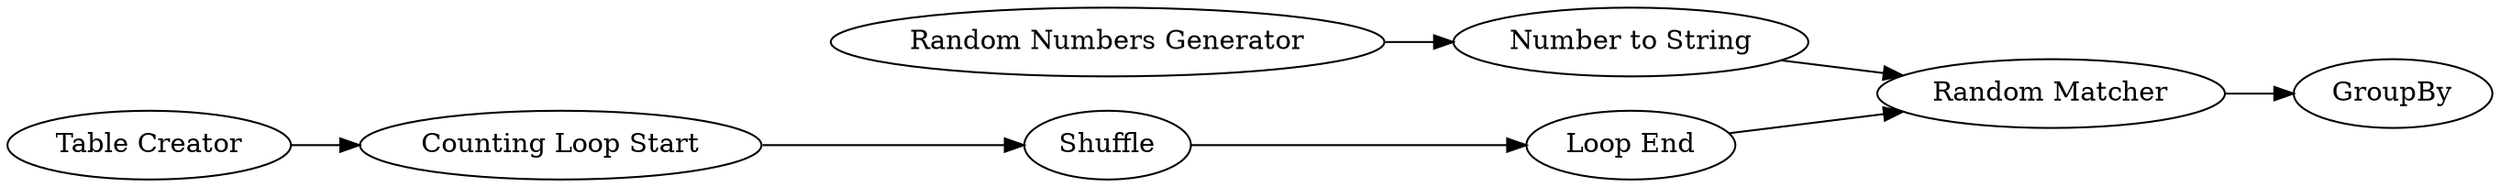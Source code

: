 digraph {
	6 -> 3
	5 -> 8
	4 -> 3
	3 -> 7
	8 -> 6
	2 -> 4
	1 -> 5
	5 [label="Counting Loop Start"]
	1 [label="Table Creator"]
	7 [label=GroupBy]
	4 [label="Number to String"]
	8 [label=Shuffle]
	6 [label="Loop End"]
	3 [label="Random Matcher"]
	2 [label="Random Numbers Generator"]
	rankdir=LR
}
